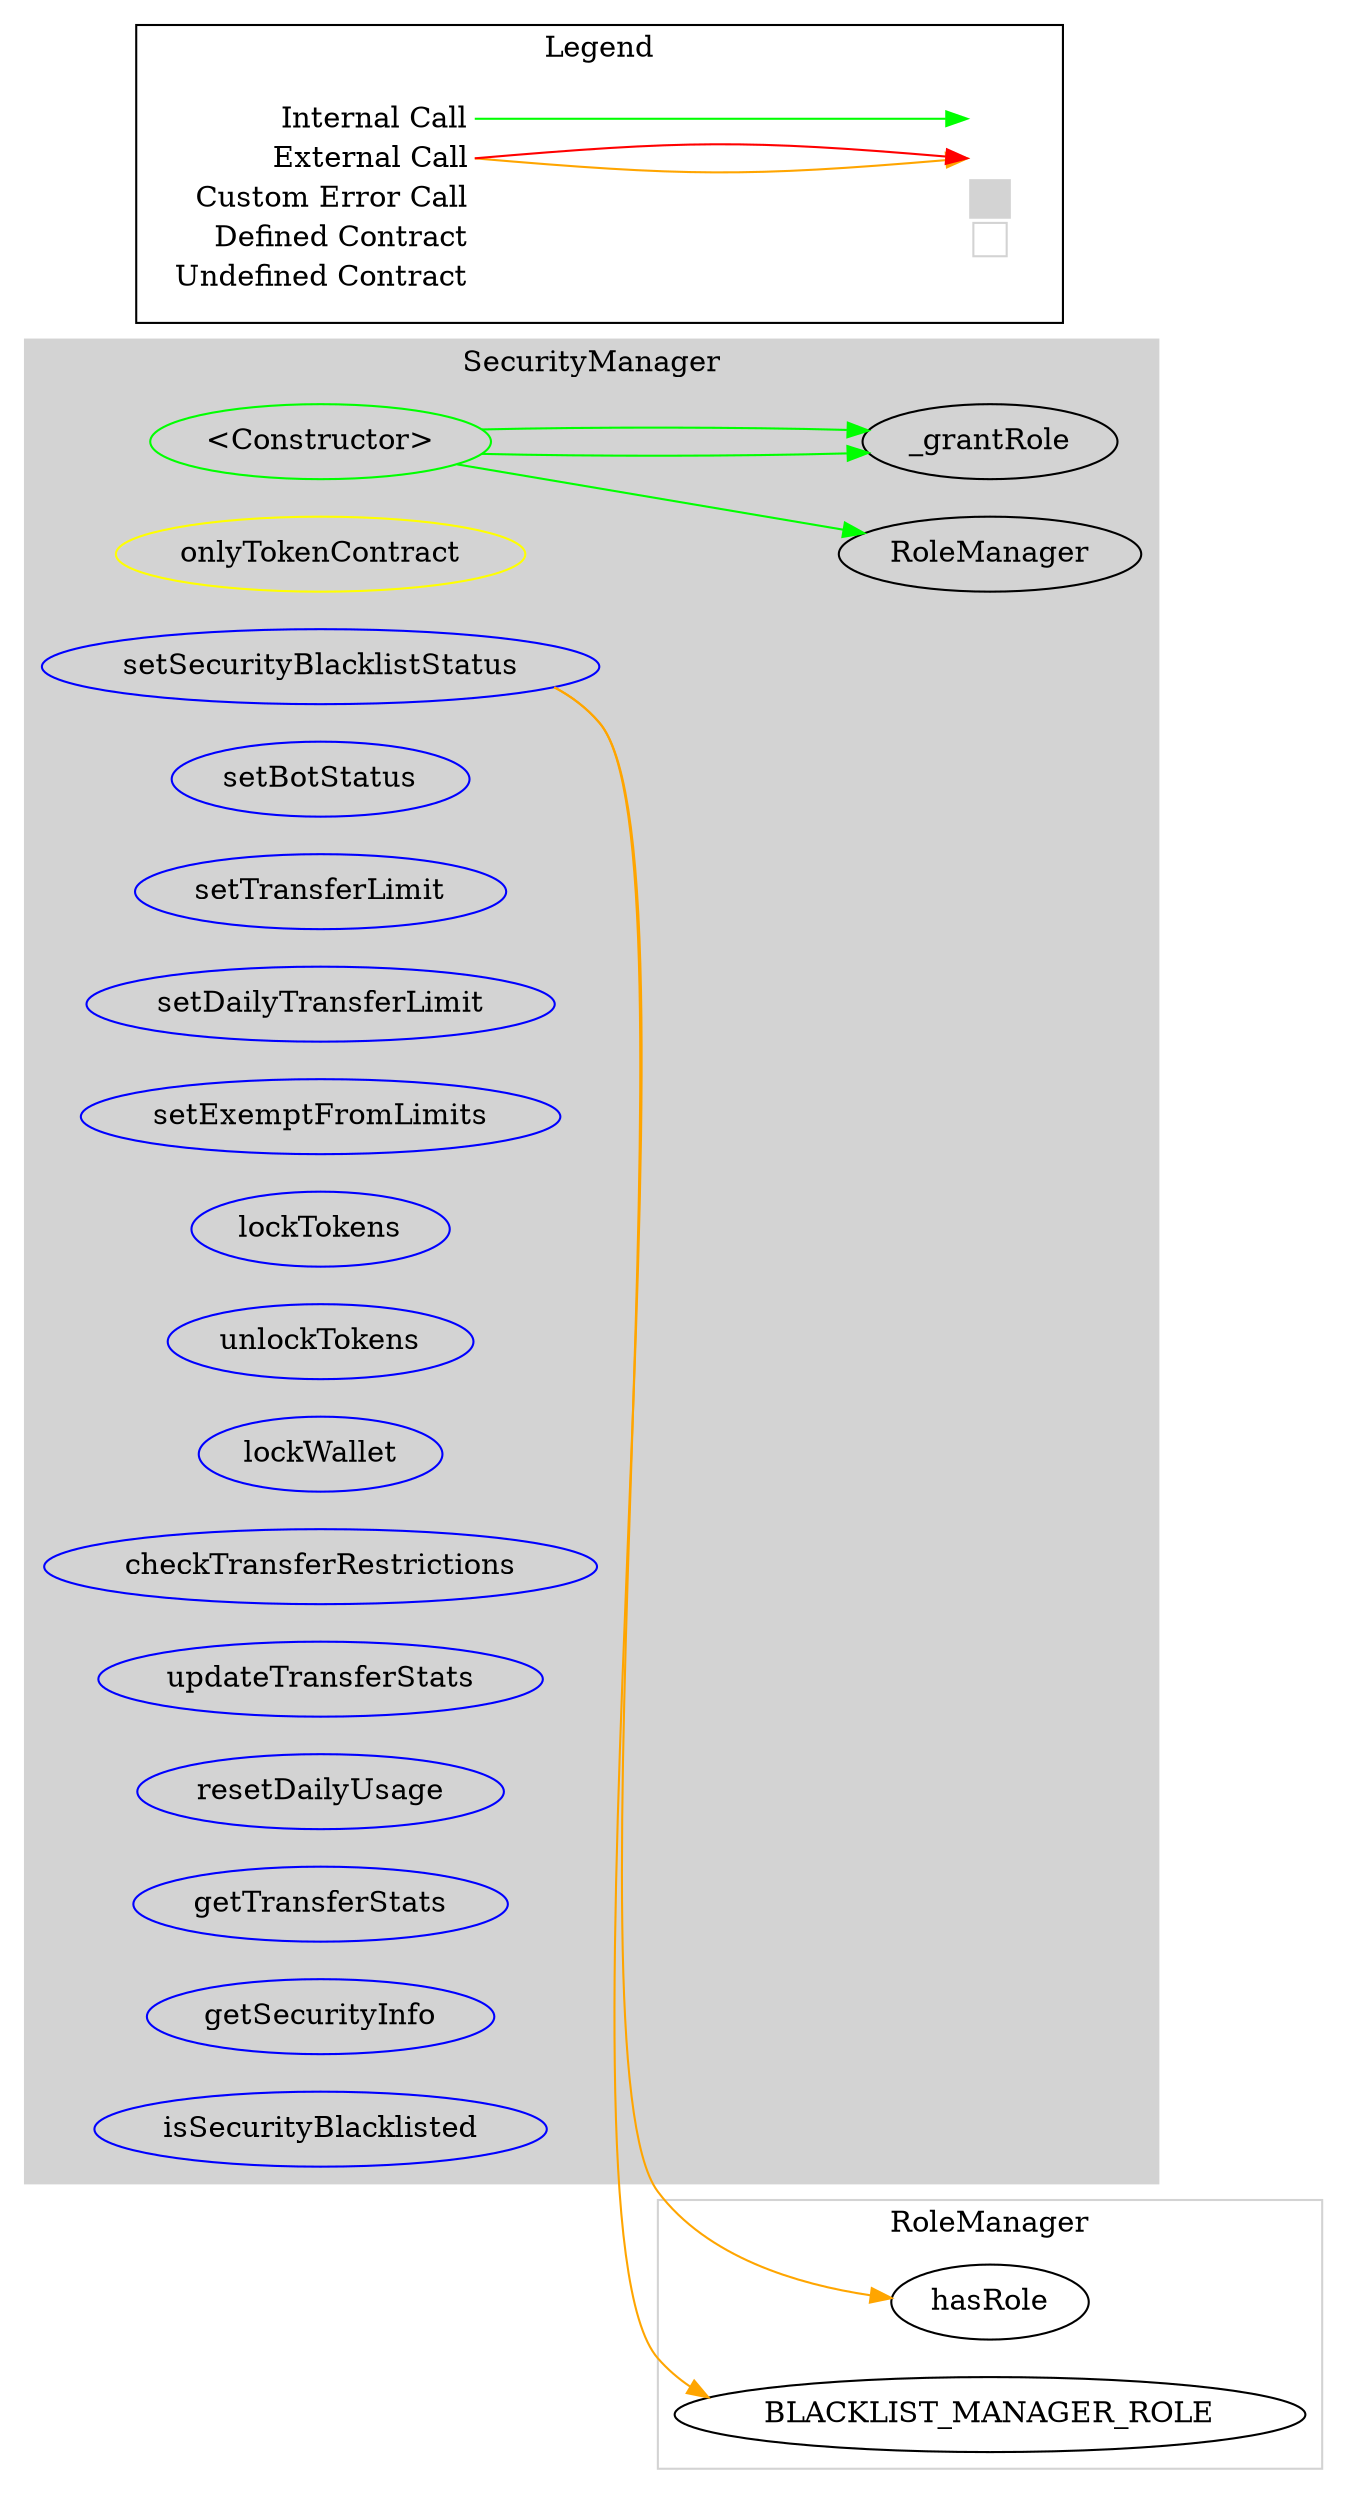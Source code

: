 digraph G {
  graph [ ratio = "auto", page = "100", compound =true ];
subgraph "clusterSecurityManager" {
  graph [ label = "SecurityManager", color = "lightgray", style = "filled", bgcolor = "lightgray" ];
  "SecurityManager.<Constructor>" [ label = "<Constructor>", color = "green" ];
  "SecurityManager.onlyTokenContract" [ label = "onlyTokenContract", color = "yellow" ];
  "SecurityManager.setSecurityBlacklistStatus" [ label = "setSecurityBlacklistStatus", color = "blue" ];
  "SecurityManager.setBotStatus" [ label = "setBotStatus", color = "blue" ];
  "SecurityManager.setTransferLimit" [ label = "setTransferLimit", color = "blue" ];
  "SecurityManager.setDailyTransferLimit" [ label = "setDailyTransferLimit", color = "blue" ];
  "SecurityManager.setExemptFromLimits" [ label = "setExemptFromLimits", color = "blue" ];
  "SecurityManager.lockTokens" [ label = "lockTokens", color = "blue" ];
  "SecurityManager.unlockTokens" [ label = "unlockTokens", color = "blue" ];
  "SecurityManager.lockWallet" [ label = "lockWallet", color = "blue" ];
  "SecurityManager.checkTransferRestrictions" [ label = "checkTransferRestrictions", color = "blue" ];
  "SecurityManager.updateTransferStats" [ label = "updateTransferStats", color = "blue" ];
  "SecurityManager.resetDailyUsage" [ label = "resetDailyUsage", color = "blue" ];
  "SecurityManager.getTransferStats" [ label = "getTransferStats", color = "blue" ];
  "SecurityManager.getSecurityInfo" [ label = "getSecurityInfo", color = "blue" ];
  "SecurityManager.isSecurityBlacklisted" [ label = "isSecurityBlacklisted", color = "blue" ];
  "SecurityManager.RoleManager" [ label = "RoleManager" ];
  "SecurityManager._grantRole" [ label = "_grantRole" ];
}

subgraph "clusterRoleManager" {
  graph [ label = "RoleManager", color = "lightgray" ];
  "RoleManager.hasRole" [ label = "hasRole" ];
  "RoleManager.BLACKLIST_MANAGER_ROLE" [ label = "BLACKLIST_MANAGER_ROLE" ];
}

  "SecurityManager.<Constructor>";
  "SecurityManager.RoleManager";
  "SecurityManager._grantRole";
  "SecurityManager.setSecurityBlacklistStatus";
  "RoleManager.hasRole";
  "RoleManager.BLACKLIST_MANAGER_ROLE";
  "SecurityManager.<Constructor>" -> "SecurityManager.RoleManager" [ color = "green" ];
  "SecurityManager.<Constructor>" -> "SecurityManager._grantRole" [ color = "green" ];
  "SecurityManager.<Constructor>" -> "SecurityManager._grantRole" [ color = "green" ];
  "SecurityManager.setSecurityBlacklistStatus" -> "RoleManager.hasRole" [ color = "orange" ];
  "SecurityManager.setSecurityBlacklistStatus" -> "RoleManager.BLACKLIST_MANAGER_ROLE" [ color = "orange" ];


rankdir=LR
node [shape=plaintext]
subgraph cluster_01 { 
label = "Legend";
key [label=<<table border="0" cellpadding="2" cellspacing="0" cellborder="0">
  <tr><td align="right" port="i1">Internal Call</td></tr>
  <tr><td align="right" port="i2">External Call</td></tr>
  <tr><td align="right" port="i2">Custom Error Call</td></tr>
  <tr><td align="right" port="i3">Defined Contract</td></tr>
  <tr><td align="right" port="i4">Undefined Contract</td></tr>
  </table>>]
key2 [label=<<table border="0" cellpadding="2" cellspacing="0" cellborder="0">
  <tr><td port="i1">&nbsp;&nbsp;&nbsp;</td></tr>
  <tr><td port="i2">&nbsp;&nbsp;&nbsp;</td></tr>
  <tr><td port="i3" bgcolor="lightgray">&nbsp;&nbsp;&nbsp;</td></tr>
  <tr><td port="i4">
    <table border="1" cellborder="0" cellspacing="0" cellpadding="7" color="lightgray">
      <tr>
       <td></td>
      </tr>
     </table>
  </td></tr>
  </table>>]
key:i1:e -> key2:i1:w [color="green"]
key:i2:e -> key2:i2:w [color="orange"]
key:i2:e -> key2:i2:w [color="red"]
}
}

